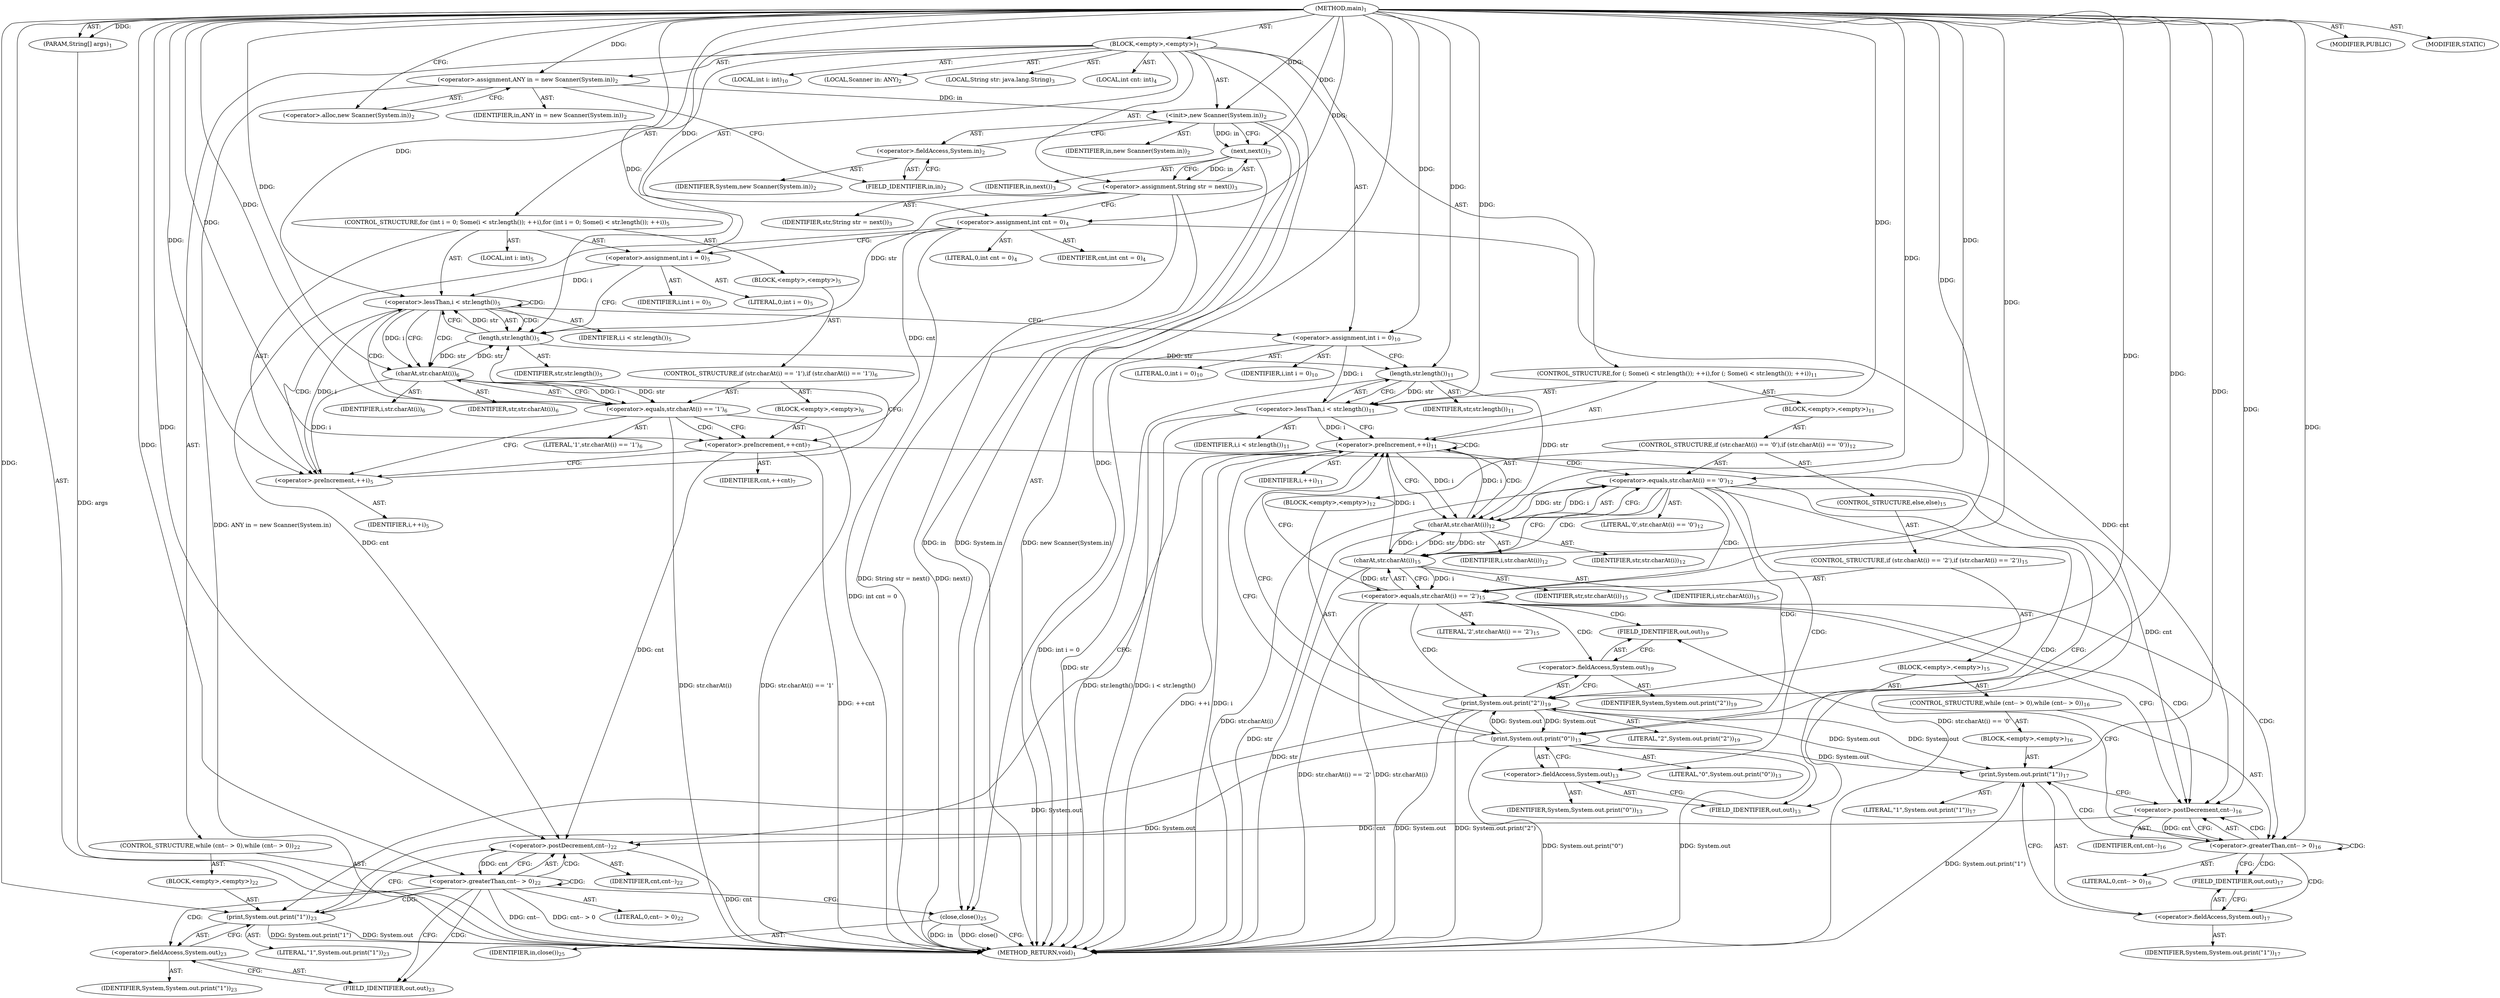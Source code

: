 digraph "main" {  
"19" [label = <(METHOD,main)<SUB>1</SUB>> ]
"20" [label = <(PARAM,String[] args)<SUB>1</SUB>> ]
"21" [label = <(BLOCK,&lt;empty&gt;,&lt;empty&gt;)<SUB>1</SUB>> ]
"4" [label = <(LOCAL,Scanner in: ANY)<SUB>2</SUB>> ]
"22" [label = <(&lt;operator&gt;.assignment,ANY in = new Scanner(System.in))<SUB>2</SUB>> ]
"23" [label = <(IDENTIFIER,in,ANY in = new Scanner(System.in))<SUB>2</SUB>> ]
"24" [label = <(&lt;operator&gt;.alloc,new Scanner(System.in))<SUB>2</SUB>> ]
"25" [label = <(&lt;init&gt;,new Scanner(System.in))<SUB>2</SUB>> ]
"3" [label = <(IDENTIFIER,in,new Scanner(System.in))<SUB>2</SUB>> ]
"26" [label = <(&lt;operator&gt;.fieldAccess,System.in)<SUB>2</SUB>> ]
"27" [label = <(IDENTIFIER,System,new Scanner(System.in))<SUB>2</SUB>> ]
"28" [label = <(FIELD_IDENTIFIER,in,in)<SUB>2</SUB>> ]
"29" [label = <(LOCAL,String str: java.lang.String)<SUB>3</SUB>> ]
"30" [label = <(&lt;operator&gt;.assignment,String str = next())<SUB>3</SUB>> ]
"31" [label = <(IDENTIFIER,str,String str = next())<SUB>3</SUB>> ]
"32" [label = <(next,next())<SUB>3</SUB>> ]
"33" [label = <(IDENTIFIER,in,next())<SUB>3</SUB>> ]
"34" [label = <(LOCAL,int cnt: int)<SUB>4</SUB>> ]
"35" [label = <(&lt;operator&gt;.assignment,int cnt = 0)<SUB>4</SUB>> ]
"36" [label = <(IDENTIFIER,cnt,int cnt = 0)<SUB>4</SUB>> ]
"37" [label = <(LITERAL,0,int cnt = 0)<SUB>4</SUB>> ]
"38" [label = <(CONTROL_STRUCTURE,for (int i = 0; Some(i &lt; str.length()); ++i),for (int i = 0; Some(i &lt; str.length()); ++i))<SUB>5</SUB>> ]
"39" [label = <(LOCAL,int i: int)<SUB>5</SUB>> ]
"40" [label = <(&lt;operator&gt;.assignment,int i = 0)<SUB>5</SUB>> ]
"41" [label = <(IDENTIFIER,i,int i = 0)<SUB>5</SUB>> ]
"42" [label = <(LITERAL,0,int i = 0)<SUB>5</SUB>> ]
"43" [label = <(&lt;operator&gt;.lessThan,i &lt; str.length())<SUB>5</SUB>> ]
"44" [label = <(IDENTIFIER,i,i &lt; str.length())<SUB>5</SUB>> ]
"45" [label = <(length,str.length())<SUB>5</SUB>> ]
"46" [label = <(IDENTIFIER,str,str.length())<SUB>5</SUB>> ]
"47" [label = <(&lt;operator&gt;.preIncrement,++i)<SUB>5</SUB>> ]
"48" [label = <(IDENTIFIER,i,++i)<SUB>5</SUB>> ]
"49" [label = <(BLOCK,&lt;empty&gt;,&lt;empty&gt;)<SUB>5</SUB>> ]
"50" [label = <(CONTROL_STRUCTURE,if (str.charAt(i) == '1'),if (str.charAt(i) == '1'))<SUB>6</SUB>> ]
"51" [label = <(&lt;operator&gt;.equals,str.charAt(i) == '1')<SUB>6</SUB>> ]
"52" [label = <(charAt,str.charAt(i))<SUB>6</SUB>> ]
"53" [label = <(IDENTIFIER,str,str.charAt(i))<SUB>6</SUB>> ]
"54" [label = <(IDENTIFIER,i,str.charAt(i))<SUB>6</SUB>> ]
"55" [label = <(LITERAL,'1',str.charAt(i) == '1')<SUB>6</SUB>> ]
"56" [label = <(BLOCK,&lt;empty&gt;,&lt;empty&gt;)<SUB>6</SUB>> ]
"57" [label = <(&lt;operator&gt;.preIncrement,++cnt)<SUB>7</SUB>> ]
"58" [label = <(IDENTIFIER,cnt,++cnt)<SUB>7</SUB>> ]
"59" [label = <(LOCAL,int i: int)<SUB>10</SUB>> ]
"60" [label = <(&lt;operator&gt;.assignment,int i = 0)<SUB>10</SUB>> ]
"61" [label = <(IDENTIFIER,i,int i = 0)<SUB>10</SUB>> ]
"62" [label = <(LITERAL,0,int i = 0)<SUB>10</SUB>> ]
"63" [label = <(CONTROL_STRUCTURE,for (; Some(i &lt; str.length()); ++i),for (; Some(i &lt; str.length()); ++i))<SUB>11</SUB>> ]
"64" [label = <(&lt;operator&gt;.lessThan,i &lt; str.length())<SUB>11</SUB>> ]
"65" [label = <(IDENTIFIER,i,i &lt; str.length())<SUB>11</SUB>> ]
"66" [label = <(length,str.length())<SUB>11</SUB>> ]
"67" [label = <(IDENTIFIER,str,str.length())<SUB>11</SUB>> ]
"68" [label = <(&lt;operator&gt;.preIncrement,++i)<SUB>11</SUB>> ]
"69" [label = <(IDENTIFIER,i,++i)<SUB>11</SUB>> ]
"70" [label = <(BLOCK,&lt;empty&gt;,&lt;empty&gt;)<SUB>11</SUB>> ]
"71" [label = <(CONTROL_STRUCTURE,if (str.charAt(i) == '0'),if (str.charAt(i) == '0'))<SUB>12</SUB>> ]
"72" [label = <(&lt;operator&gt;.equals,str.charAt(i) == '0')<SUB>12</SUB>> ]
"73" [label = <(charAt,str.charAt(i))<SUB>12</SUB>> ]
"74" [label = <(IDENTIFIER,str,str.charAt(i))<SUB>12</SUB>> ]
"75" [label = <(IDENTIFIER,i,str.charAt(i))<SUB>12</SUB>> ]
"76" [label = <(LITERAL,'0',str.charAt(i) == '0')<SUB>12</SUB>> ]
"77" [label = <(BLOCK,&lt;empty&gt;,&lt;empty&gt;)<SUB>12</SUB>> ]
"78" [label = <(print,System.out.print(&quot;0&quot;))<SUB>13</SUB>> ]
"79" [label = <(&lt;operator&gt;.fieldAccess,System.out)<SUB>13</SUB>> ]
"80" [label = <(IDENTIFIER,System,System.out.print(&quot;0&quot;))<SUB>13</SUB>> ]
"81" [label = <(FIELD_IDENTIFIER,out,out)<SUB>13</SUB>> ]
"82" [label = <(LITERAL,&quot;0&quot;,System.out.print(&quot;0&quot;))<SUB>13</SUB>> ]
"83" [label = <(CONTROL_STRUCTURE,else,else)<SUB>15</SUB>> ]
"84" [label = <(CONTROL_STRUCTURE,if (str.charAt(i) == '2'),if (str.charAt(i) == '2'))<SUB>15</SUB>> ]
"85" [label = <(&lt;operator&gt;.equals,str.charAt(i) == '2')<SUB>15</SUB>> ]
"86" [label = <(charAt,str.charAt(i))<SUB>15</SUB>> ]
"87" [label = <(IDENTIFIER,str,str.charAt(i))<SUB>15</SUB>> ]
"88" [label = <(IDENTIFIER,i,str.charAt(i))<SUB>15</SUB>> ]
"89" [label = <(LITERAL,'2',str.charAt(i) == '2')<SUB>15</SUB>> ]
"90" [label = <(BLOCK,&lt;empty&gt;,&lt;empty&gt;)<SUB>15</SUB>> ]
"91" [label = <(CONTROL_STRUCTURE,while (cnt-- &gt; 0),while (cnt-- &gt; 0))<SUB>16</SUB>> ]
"92" [label = <(&lt;operator&gt;.greaterThan,cnt-- &gt; 0)<SUB>16</SUB>> ]
"93" [label = <(&lt;operator&gt;.postDecrement,cnt--)<SUB>16</SUB>> ]
"94" [label = <(IDENTIFIER,cnt,cnt--)<SUB>16</SUB>> ]
"95" [label = <(LITERAL,0,cnt-- &gt; 0)<SUB>16</SUB>> ]
"96" [label = <(BLOCK,&lt;empty&gt;,&lt;empty&gt;)<SUB>16</SUB>> ]
"97" [label = <(print,System.out.print(&quot;1&quot;))<SUB>17</SUB>> ]
"98" [label = <(&lt;operator&gt;.fieldAccess,System.out)<SUB>17</SUB>> ]
"99" [label = <(IDENTIFIER,System,System.out.print(&quot;1&quot;))<SUB>17</SUB>> ]
"100" [label = <(FIELD_IDENTIFIER,out,out)<SUB>17</SUB>> ]
"101" [label = <(LITERAL,&quot;1&quot;,System.out.print(&quot;1&quot;))<SUB>17</SUB>> ]
"102" [label = <(print,System.out.print(&quot;2&quot;))<SUB>19</SUB>> ]
"103" [label = <(&lt;operator&gt;.fieldAccess,System.out)<SUB>19</SUB>> ]
"104" [label = <(IDENTIFIER,System,System.out.print(&quot;2&quot;))<SUB>19</SUB>> ]
"105" [label = <(FIELD_IDENTIFIER,out,out)<SUB>19</SUB>> ]
"106" [label = <(LITERAL,&quot;2&quot;,System.out.print(&quot;2&quot;))<SUB>19</SUB>> ]
"107" [label = <(CONTROL_STRUCTURE,while (cnt-- &gt; 0),while (cnt-- &gt; 0))<SUB>22</SUB>> ]
"108" [label = <(&lt;operator&gt;.greaterThan,cnt-- &gt; 0)<SUB>22</SUB>> ]
"109" [label = <(&lt;operator&gt;.postDecrement,cnt--)<SUB>22</SUB>> ]
"110" [label = <(IDENTIFIER,cnt,cnt--)<SUB>22</SUB>> ]
"111" [label = <(LITERAL,0,cnt-- &gt; 0)<SUB>22</SUB>> ]
"112" [label = <(BLOCK,&lt;empty&gt;,&lt;empty&gt;)<SUB>22</SUB>> ]
"113" [label = <(print,System.out.print(&quot;1&quot;))<SUB>23</SUB>> ]
"114" [label = <(&lt;operator&gt;.fieldAccess,System.out)<SUB>23</SUB>> ]
"115" [label = <(IDENTIFIER,System,System.out.print(&quot;1&quot;))<SUB>23</SUB>> ]
"116" [label = <(FIELD_IDENTIFIER,out,out)<SUB>23</SUB>> ]
"117" [label = <(LITERAL,&quot;1&quot;,System.out.print(&quot;1&quot;))<SUB>23</SUB>> ]
"118" [label = <(close,close())<SUB>25</SUB>> ]
"119" [label = <(IDENTIFIER,in,close())<SUB>25</SUB>> ]
"120" [label = <(MODIFIER,PUBLIC)> ]
"121" [label = <(MODIFIER,STATIC)> ]
"122" [label = <(METHOD_RETURN,void)<SUB>1</SUB>> ]
  "19" -> "20"  [ label = "AST: "] 
  "19" -> "21"  [ label = "AST: "] 
  "19" -> "120"  [ label = "AST: "] 
  "19" -> "121"  [ label = "AST: "] 
  "19" -> "122"  [ label = "AST: "] 
  "21" -> "4"  [ label = "AST: "] 
  "21" -> "22"  [ label = "AST: "] 
  "21" -> "25"  [ label = "AST: "] 
  "21" -> "29"  [ label = "AST: "] 
  "21" -> "30"  [ label = "AST: "] 
  "21" -> "34"  [ label = "AST: "] 
  "21" -> "35"  [ label = "AST: "] 
  "21" -> "38"  [ label = "AST: "] 
  "21" -> "59"  [ label = "AST: "] 
  "21" -> "60"  [ label = "AST: "] 
  "21" -> "63"  [ label = "AST: "] 
  "21" -> "107"  [ label = "AST: "] 
  "21" -> "118"  [ label = "AST: "] 
  "22" -> "23"  [ label = "AST: "] 
  "22" -> "24"  [ label = "AST: "] 
  "25" -> "3"  [ label = "AST: "] 
  "25" -> "26"  [ label = "AST: "] 
  "26" -> "27"  [ label = "AST: "] 
  "26" -> "28"  [ label = "AST: "] 
  "30" -> "31"  [ label = "AST: "] 
  "30" -> "32"  [ label = "AST: "] 
  "32" -> "33"  [ label = "AST: "] 
  "35" -> "36"  [ label = "AST: "] 
  "35" -> "37"  [ label = "AST: "] 
  "38" -> "39"  [ label = "AST: "] 
  "38" -> "40"  [ label = "AST: "] 
  "38" -> "43"  [ label = "AST: "] 
  "38" -> "47"  [ label = "AST: "] 
  "38" -> "49"  [ label = "AST: "] 
  "40" -> "41"  [ label = "AST: "] 
  "40" -> "42"  [ label = "AST: "] 
  "43" -> "44"  [ label = "AST: "] 
  "43" -> "45"  [ label = "AST: "] 
  "45" -> "46"  [ label = "AST: "] 
  "47" -> "48"  [ label = "AST: "] 
  "49" -> "50"  [ label = "AST: "] 
  "50" -> "51"  [ label = "AST: "] 
  "50" -> "56"  [ label = "AST: "] 
  "51" -> "52"  [ label = "AST: "] 
  "51" -> "55"  [ label = "AST: "] 
  "52" -> "53"  [ label = "AST: "] 
  "52" -> "54"  [ label = "AST: "] 
  "56" -> "57"  [ label = "AST: "] 
  "57" -> "58"  [ label = "AST: "] 
  "60" -> "61"  [ label = "AST: "] 
  "60" -> "62"  [ label = "AST: "] 
  "63" -> "64"  [ label = "AST: "] 
  "63" -> "68"  [ label = "AST: "] 
  "63" -> "70"  [ label = "AST: "] 
  "64" -> "65"  [ label = "AST: "] 
  "64" -> "66"  [ label = "AST: "] 
  "66" -> "67"  [ label = "AST: "] 
  "68" -> "69"  [ label = "AST: "] 
  "70" -> "71"  [ label = "AST: "] 
  "71" -> "72"  [ label = "AST: "] 
  "71" -> "77"  [ label = "AST: "] 
  "71" -> "83"  [ label = "AST: "] 
  "72" -> "73"  [ label = "AST: "] 
  "72" -> "76"  [ label = "AST: "] 
  "73" -> "74"  [ label = "AST: "] 
  "73" -> "75"  [ label = "AST: "] 
  "77" -> "78"  [ label = "AST: "] 
  "78" -> "79"  [ label = "AST: "] 
  "78" -> "82"  [ label = "AST: "] 
  "79" -> "80"  [ label = "AST: "] 
  "79" -> "81"  [ label = "AST: "] 
  "83" -> "84"  [ label = "AST: "] 
  "84" -> "85"  [ label = "AST: "] 
  "84" -> "90"  [ label = "AST: "] 
  "85" -> "86"  [ label = "AST: "] 
  "85" -> "89"  [ label = "AST: "] 
  "86" -> "87"  [ label = "AST: "] 
  "86" -> "88"  [ label = "AST: "] 
  "90" -> "91"  [ label = "AST: "] 
  "90" -> "102"  [ label = "AST: "] 
  "91" -> "92"  [ label = "AST: "] 
  "91" -> "96"  [ label = "AST: "] 
  "92" -> "93"  [ label = "AST: "] 
  "92" -> "95"  [ label = "AST: "] 
  "93" -> "94"  [ label = "AST: "] 
  "96" -> "97"  [ label = "AST: "] 
  "97" -> "98"  [ label = "AST: "] 
  "97" -> "101"  [ label = "AST: "] 
  "98" -> "99"  [ label = "AST: "] 
  "98" -> "100"  [ label = "AST: "] 
  "102" -> "103"  [ label = "AST: "] 
  "102" -> "106"  [ label = "AST: "] 
  "103" -> "104"  [ label = "AST: "] 
  "103" -> "105"  [ label = "AST: "] 
  "107" -> "108"  [ label = "AST: "] 
  "107" -> "112"  [ label = "AST: "] 
  "108" -> "109"  [ label = "AST: "] 
  "108" -> "111"  [ label = "AST: "] 
  "109" -> "110"  [ label = "AST: "] 
  "112" -> "113"  [ label = "AST: "] 
  "113" -> "114"  [ label = "AST: "] 
  "113" -> "117"  [ label = "AST: "] 
  "114" -> "115"  [ label = "AST: "] 
  "114" -> "116"  [ label = "AST: "] 
  "118" -> "119"  [ label = "AST: "] 
  "22" -> "28"  [ label = "CFG: "] 
  "25" -> "32"  [ label = "CFG: "] 
  "30" -> "35"  [ label = "CFG: "] 
  "35" -> "40"  [ label = "CFG: "] 
  "60" -> "66"  [ label = "CFG: "] 
  "118" -> "122"  [ label = "CFG: "] 
  "24" -> "22"  [ label = "CFG: "] 
  "26" -> "25"  [ label = "CFG: "] 
  "32" -> "30"  [ label = "CFG: "] 
  "40" -> "45"  [ label = "CFG: "] 
  "43" -> "52"  [ label = "CFG: "] 
  "43" -> "60"  [ label = "CFG: "] 
  "47" -> "45"  [ label = "CFG: "] 
  "64" -> "68"  [ label = "CFG: "] 
  "68" -> "73"  [ label = "CFG: "] 
  "68" -> "109"  [ label = "CFG: "] 
  "108" -> "116"  [ label = "CFG: "] 
  "108" -> "118"  [ label = "CFG: "] 
  "28" -> "26"  [ label = "CFG: "] 
  "45" -> "43"  [ label = "CFG: "] 
  "66" -> "64"  [ label = "CFG: "] 
  "109" -> "108"  [ label = "CFG: "] 
  "113" -> "109"  [ label = "CFG: "] 
  "51" -> "57"  [ label = "CFG: "] 
  "51" -> "47"  [ label = "CFG: "] 
  "72" -> "81"  [ label = "CFG: "] 
  "72" -> "86"  [ label = "CFG: "] 
  "114" -> "113"  [ label = "CFG: "] 
  "52" -> "51"  [ label = "CFG: "] 
  "57" -> "47"  [ label = "CFG: "] 
  "73" -> "72"  [ label = "CFG: "] 
  "78" -> "68"  [ label = "CFG: "] 
  "116" -> "114"  [ label = "CFG: "] 
  "79" -> "78"  [ label = "CFG: "] 
  "85" -> "68"  [ label = "CFG: "] 
  "85" -> "93"  [ label = "CFG: "] 
  "81" -> "79"  [ label = "CFG: "] 
  "86" -> "85"  [ label = "CFG: "] 
  "102" -> "68"  [ label = "CFG: "] 
  "92" -> "100"  [ label = "CFG: "] 
  "92" -> "105"  [ label = "CFG: "] 
  "103" -> "102"  [ label = "CFG: "] 
  "93" -> "92"  [ label = "CFG: "] 
  "97" -> "93"  [ label = "CFG: "] 
  "105" -> "103"  [ label = "CFG: "] 
  "98" -> "97"  [ label = "CFG: "] 
  "100" -> "98"  [ label = "CFG: "] 
  "19" -> "24"  [ label = "CFG: "] 
  "20" -> "122"  [ label = "DDG: args"] 
  "22" -> "122"  [ label = "DDG: ANY in = new Scanner(System.in)"] 
  "25" -> "122"  [ label = "DDG: System.in"] 
  "25" -> "122"  [ label = "DDG: new Scanner(System.in)"] 
  "30" -> "122"  [ label = "DDG: next()"] 
  "30" -> "122"  [ label = "DDG: String str = next()"] 
  "35" -> "122"  [ label = "DDG: int cnt = 0"] 
  "60" -> "122"  [ label = "DDG: int i = 0"] 
  "66" -> "122"  [ label = "DDG: str"] 
  "64" -> "122"  [ label = "DDG: str.length()"] 
  "64" -> "122"  [ label = "DDG: i &lt; str.length()"] 
  "68" -> "122"  [ label = "DDG: i"] 
  "68" -> "122"  [ label = "DDG: ++i"] 
  "109" -> "122"  [ label = "DDG: cnt"] 
  "108" -> "122"  [ label = "DDG: cnt--"] 
  "108" -> "122"  [ label = "DDG: cnt-- &gt; 0"] 
  "118" -> "122"  [ label = "DDG: in"] 
  "118" -> "122"  [ label = "DDG: close()"] 
  "113" -> "122"  [ label = "DDG: System.out"] 
  "113" -> "122"  [ label = "DDG: System.out.print(&quot;1&quot;)"] 
  "73" -> "122"  [ label = "DDG: str"] 
  "72" -> "122"  [ label = "DDG: str.charAt(i)"] 
  "72" -> "122"  [ label = "DDG: str.charAt(i) == '0'"] 
  "86" -> "122"  [ label = "DDG: str"] 
  "85" -> "122"  [ label = "DDG: str.charAt(i)"] 
  "85" -> "122"  [ label = "DDG: str.charAt(i) == '2'"] 
  "102" -> "122"  [ label = "DDG: System.out"] 
  "102" -> "122"  [ label = "DDG: System.out.print(&quot;2&quot;)"] 
  "97" -> "122"  [ label = "DDG: System.out.print(&quot;1&quot;)"] 
  "78" -> "122"  [ label = "DDG: System.out"] 
  "78" -> "122"  [ label = "DDG: System.out.print(&quot;0&quot;)"] 
  "51" -> "122"  [ label = "DDG: str.charAt(i)"] 
  "51" -> "122"  [ label = "DDG: str.charAt(i) == '1'"] 
  "57" -> "122"  [ label = "DDG: ++cnt"] 
  "19" -> "20"  [ label = "DDG: "] 
  "19" -> "22"  [ label = "DDG: "] 
  "32" -> "30"  [ label = "DDG: in"] 
  "19" -> "35"  [ label = "DDG: "] 
  "19" -> "60"  [ label = "DDG: "] 
  "22" -> "25"  [ label = "DDG: in"] 
  "19" -> "25"  [ label = "DDG: "] 
  "19" -> "40"  [ label = "DDG: "] 
  "32" -> "118"  [ label = "DDG: in"] 
  "19" -> "118"  [ label = "DDG: "] 
  "25" -> "32"  [ label = "DDG: in"] 
  "19" -> "32"  [ label = "DDG: "] 
  "40" -> "43"  [ label = "DDG: i"] 
  "47" -> "43"  [ label = "DDG: i"] 
  "19" -> "43"  [ label = "DDG: "] 
  "45" -> "43"  [ label = "DDG: str"] 
  "52" -> "47"  [ label = "DDG: i"] 
  "19" -> "47"  [ label = "DDG: "] 
  "60" -> "64"  [ label = "DDG: i"] 
  "19" -> "64"  [ label = "DDG: "] 
  "66" -> "64"  [ label = "DDG: str"] 
  "64" -> "68"  [ label = "DDG: i"] 
  "73" -> "68"  [ label = "DDG: i"] 
  "86" -> "68"  [ label = "DDG: i"] 
  "19" -> "68"  [ label = "DDG: "] 
  "109" -> "108"  [ label = "DDG: cnt"] 
  "19" -> "108"  [ label = "DDG: "] 
  "30" -> "45"  [ label = "DDG: str"] 
  "52" -> "45"  [ label = "DDG: str"] 
  "19" -> "45"  [ label = "DDG: "] 
  "45" -> "66"  [ label = "DDG: str"] 
  "19" -> "66"  [ label = "DDG: "] 
  "35" -> "109"  [ label = "DDG: cnt"] 
  "93" -> "109"  [ label = "DDG: cnt"] 
  "57" -> "109"  [ label = "DDG: cnt"] 
  "19" -> "109"  [ label = "DDG: "] 
  "102" -> "113"  [ label = "DDG: System.out"] 
  "78" -> "113"  [ label = "DDG: System.out"] 
  "19" -> "113"  [ label = "DDG: "] 
  "52" -> "51"  [ label = "DDG: str"] 
  "52" -> "51"  [ label = "DDG: i"] 
  "19" -> "51"  [ label = "DDG: "] 
  "73" -> "72"  [ label = "DDG: str"] 
  "73" -> "72"  [ label = "DDG: i"] 
  "19" -> "72"  [ label = "DDG: "] 
  "45" -> "52"  [ label = "DDG: str"] 
  "19" -> "52"  [ label = "DDG: "] 
  "43" -> "52"  [ label = "DDG: i"] 
  "35" -> "57"  [ label = "DDG: cnt"] 
  "19" -> "57"  [ label = "DDG: "] 
  "66" -> "73"  [ label = "DDG: str"] 
  "86" -> "73"  [ label = "DDG: str"] 
  "19" -> "73"  [ label = "DDG: "] 
  "68" -> "73"  [ label = "DDG: i"] 
  "102" -> "78"  [ label = "DDG: System.out"] 
  "19" -> "78"  [ label = "DDG: "] 
  "86" -> "85"  [ label = "DDG: str"] 
  "86" -> "85"  [ label = "DDG: i"] 
  "19" -> "85"  [ label = "DDG: "] 
  "73" -> "86"  [ label = "DDG: str"] 
  "19" -> "86"  [ label = "DDG: "] 
  "73" -> "86"  [ label = "DDG: i"] 
  "97" -> "102"  [ label = "DDG: System.out"] 
  "78" -> "102"  [ label = "DDG: System.out"] 
  "19" -> "102"  [ label = "DDG: "] 
  "93" -> "92"  [ label = "DDG: cnt"] 
  "19" -> "92"  [ label = "DDG: "] 
  "35" -> "93"  [ label = "DDG: cnt"] 
  "57" -> "93"  [ label = "DDG: cnt"] 
  "19" -> "93"  [ label = "DDG: "] 
  "102" -> "97"  [ label = "DDG: System.out"] 
  "78" -> "97"  [ label = "DDG: System.out"] 
  "19" -> "97"  [ label = "DDG: "] 
  "43" -> "47"  [ label = "CDG: "] 
  "43" -> "51"  [ label = "CDG: "] 
  "43" -> "52"  [ label = "CDG: "] 
  "43" -> "45"  [ label = "CDG: "] 
  "43" -> "43"  [ label = "CDG: "] 
  "68" -> "68"  [ label = "CDG: "] 
  "68" -> "73"  [ label = "CDG: "] 
  "68" -> "72"  [ label = "CDG: "] 
  "108" -> "113"  [ label = "CDG: "] 
  "108" -> "116"  [ label = "CDG: "] 
  "108" -> "114"  [ label = "CDG: "] 
  "108" -> "108"  [ label = "CDG: "] 
  "108" -> "109"  [ label = "CDG: "] 
  "51" -> "57"  [ label = "CDG: "] 
  "72" -> "81"  [ label = "CDG: "] 
  "72" -> "85"  [ label = "CDG: "] 
  "72" -> "79"  [ label = "CDG: "] 
  "72" -> "78"  [ label = "CDG: "] 
  "72" -> "86"  [ label = "CDG: "] 
  "85" -> "102"  [ label = "CDG: "] 
  "85" -> "103"  [ label = "CDG: "] 
  "85" -> "92"  [ label = "CDG: "] 
  "85" -> "93"  [ label = "CDG: "] 
  "85" -> "105"  [ label = "CDG: "] 
  "92" -> "98"  [ label = "CDG: "] 
  "92" -> "92"  [ label = "CDG: "] 
  "92" -> "97"  [ label = "CDG: "] 
  "92" -> "93"  [ label = "CDG: "] 
  "92" -> "100"  [ label = "CDG: "] 
}
